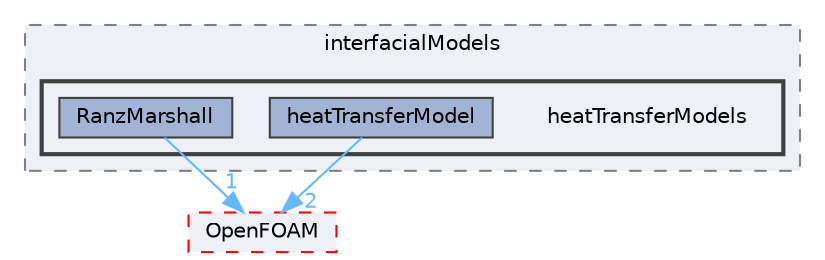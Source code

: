 digraph "src/phaseSystemModels/multiphaseEuler/multiphaseSystem/interfacialModels/heatTransferModels"
{
 // LATEX_PDF_SIZE
  bgcolor="transparent";
  edge [fontname=Helvetica,fontsize=10,labelfontname=Helvetica,labelfontsize=10];
  node [fontname=Helvetica,fontsize=10,shape=box,height=0.2,width=0.4];
  compound=true
  subgraph clusterdir_e81d6e54f2015388547efb9de19961e8 {
    graph [ bgcolor="#edf0f7", pencolor="grey50", label="interfacialModels", fontname=Helvetica,fontsize=10 style="filled,dashed", URL="dir_e81d6e54f2015388547efb9de19961e8.html",tooltip=""]
  subgraph clusterdir_d810eae4225849bd175fd32761eec56b {
    graph [ bgcolor="#edf0f7", pencolor="grey25", label="", fontname=Helvetica,fontsize=10 style="filled,bold", URL="dir_d810eae4225849bd175fd32761eec56b.html",tooltip=""]
    dir_d810eae4225849bd175fd32761eec56b [shape=plaintext, label="heatTransferModels"];
  dir_50a423bc465e0ad1da8bd035038b46a0 [label="heatTransferModel", fillcolor="#a2b4d6", color="grey25", style="filled", URL="dir_50a423bc465e0ad1da8bd035038b46a0.html",tooltip=""];
  dir_7122eccc62e2805a7967c05a990551a4 [label="RanzMarshall", fillcolor="#a2b4d6", color="grey25", style="filled", URL="dir_7122eccc62e2805a7967c05a990551a4.html",tooltip=""];
  }
  }
  dir_c5473ff19b20e6ec4dfe5c310b3778a8 [label="OpenFOAM", fillcolor="#edf0f7", color="red", style="filled,dashed", URL="dir_c5473ff19b20e6ec4dfe5c310b3778a8.html",tooltip=""];
  dir_50a423bc465e0ad1da8bd035038b46a0->dir_c5473ff19b20e6ec4dfe5c310b3778a8 [headlabel="2", labeldistance=1.5 headhref="dir_001718_002695.html" href="dir_001718_002695.html" color="steelblue1" fontcolor="steelblue1"];
  dir_7122eccc62e2805a7967c05a990551a4->dir_c5473ff19b20e6ec4dfe5c310b3778a8 [headlabel="1", labeldistance=1.5 headhref="dir_003189_002695.html" href="dir_003189_002695.html" color="steelblue1" fontcolor="steelblue1"];
}
